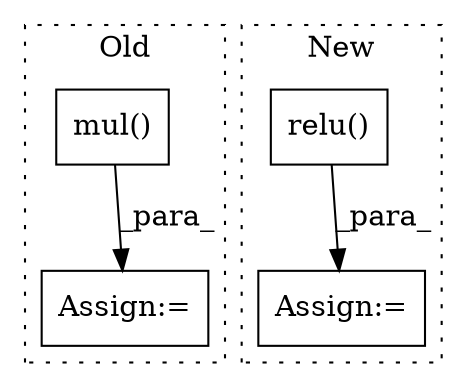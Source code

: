 digraph G {
subgraph cluster0 {
1 [label="mul()" a="75" s="724,734" l="9,1" shape="box"];
3 [label="Assign:=" a="68" s="742" l="3" shape="box"];
label = "Old";
style="dotted";
}
subgraph cluster1 {
2 [label="relu()" a="75" s="582" l="18" shape="box"];
4 [label="Assign:=" a="68" s="658" l="3" shape="box"];
label = "New";
style="dotted";
}
1 -> 3 [label="_para_"];
2 -> 4 [label="_para_"];
}
